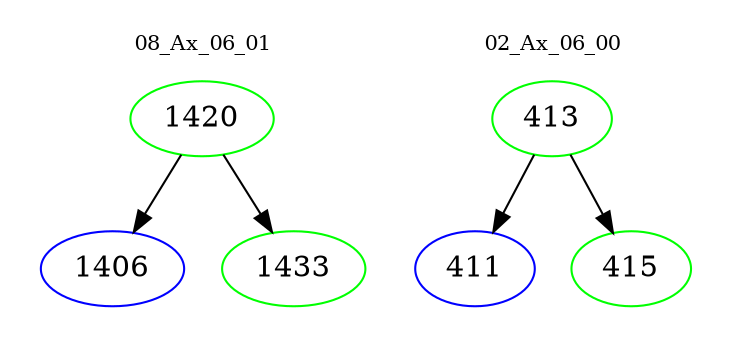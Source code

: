 digraph{
subgraph cluster_0 {
color = white
label = "08_Ax_06_01";
fontsize=10;
T0_1420 [label="1420", color="green"]
T0_1420 -> T0_1406 [color="black"]
T0_1406 [label="1406", color="blue"]
T0_1420 -> T0_1433 [color="black"]
T0_1433 [label="1433", color="green"]
}
subgraph cluster_1 {
color = white
label = "02_Ax_06_00";
fontsize=10;
T1_413 [label="413", color="green"]
T1_413 -> T1_411 [color="black"]
T1_411 [label="411", color="blue"]
T1_413 -> T1_415 [color="black"]
T1_415 [label="415", color="green"]
}
}
